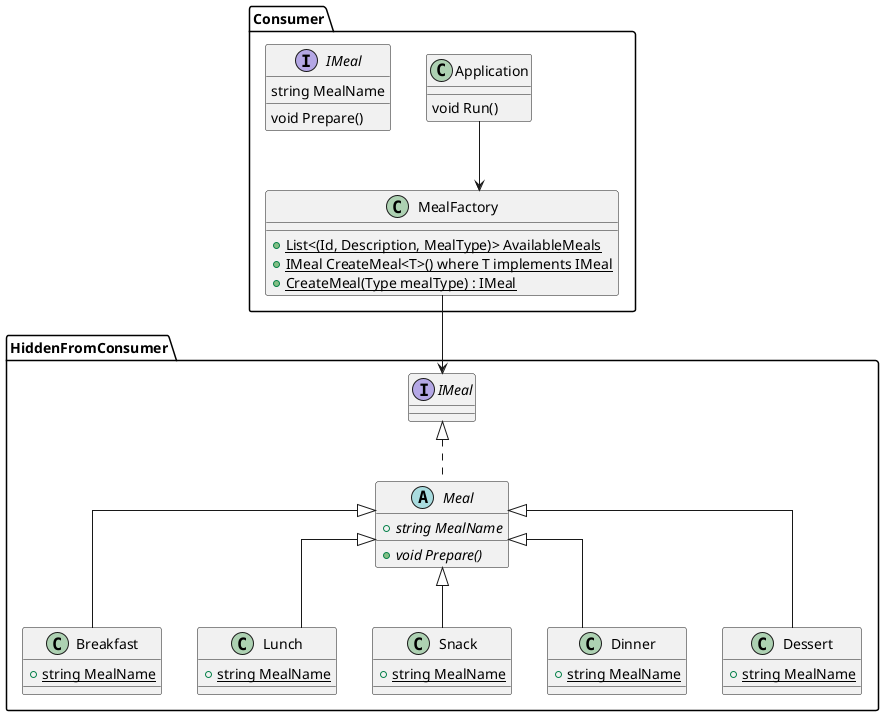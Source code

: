 ﻿@startuml MealFactory
skinparam LineType Ortho

package Consumer {
class Application {
	{method} void Run()
}

interface IMeal {
	string MealName
	void Prepare()
}

class MealFactory {
	+{static} List<(Id, Description, MealType)> AvailableMeals
	+{static} IMeal CreateMeal<T>() where T implements IMeal
	+{static} CreateMeal(Type mealType) : IMeal
}
}


package HiddenFromConsumer {

abstract Meal implements IMeal {
	+{abstract} string MealName
	+{abstract} void Prepare()
}


class Breakfast extends Meal {
	+{static} string MealName
}
class Lunch extends Meal {
	+{static} string MealName
}
class Snack extends Meal {
	+{static} string MealName
}
class Dinner extends Meal {
	+{static} string MealName
}
class Dessert extends Meal {
	+{static} string MealName
}

MealFactory --> IMeal
Application --> MealFactory
}
@enduml
